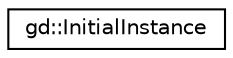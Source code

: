 digraph "Graphical Class Hierarchy"
{
  edge [fontname="Helvetica",fontsize="10",labelfontname="Helvetica",labelfontsize="10"];
  node [fontname="Helvetica",fontsize="10",shape=record];
  rankdir="LR";
  Node1 [label="gd::InitialInstance",height=0.2,width=0.4,color="black", fillcolor="white", style="filled",URL="$classgd_1_1_initial_instance.html",tooltip="Represents an instance of an object to be created on a layout start up. "];
}
